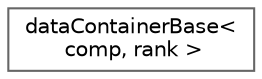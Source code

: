 digraph "Graphical Class Hierarchy"
{
 // INTERACTIVE_SVG=YES
 // LATEX_PDF_SIZE
  bgcolor="transparent";
  edge [fontname=Helvetica,fontsize=10,labelfontname=Helvetica,labelfontsize=10];
  node [fontname=Helvetica,fontsize=10,shape=box,height=0.2,width=0.4];
  rankdir="LR";
  Node0 [id="Node000000",label="dataContainerBase\<\l comp, rank \>",height=0.2,width=0.4,color="grey40", fillcolor="white", style="filled",URL="$d5/d5f/classdataContainerBase.html",tooltip=" "];
}
